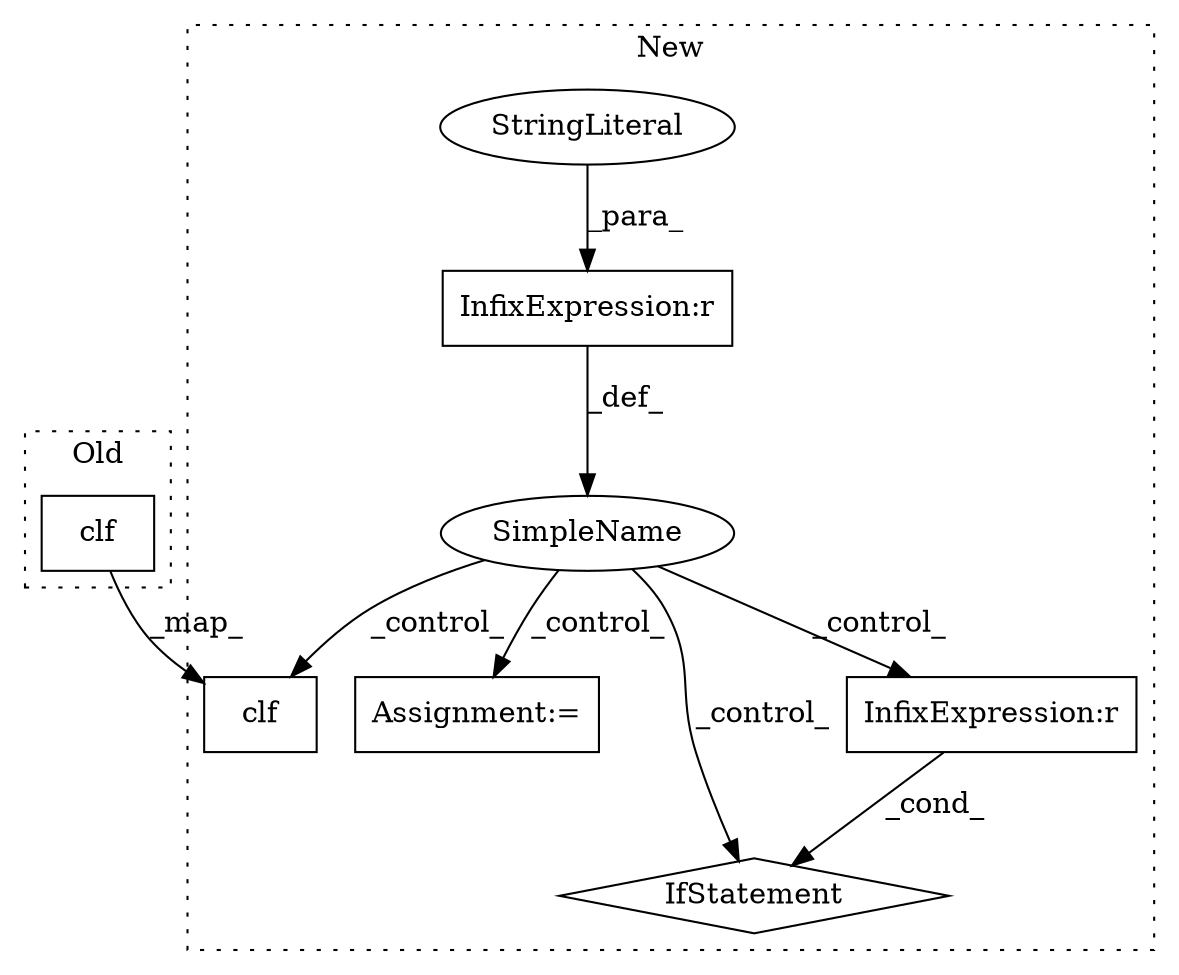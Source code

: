 digraph G {
subgraph cluster0 {
1 [label="clf" a="32" s="4202" l="5" shape="box"];
label = "Old";
style="dotted";
}
subgraph cluster1 {
2 [label="clf" a="32" s="4194" l="5" shape="box"];
3 [label="SimpleName" a="42" s="" l="" shape="ellipse"];
4 [label="Assignment:=" a="7" s="4110" l="1" shape="box"];
5 [label="IfStatement" a="25" s="4221,4240" l="4,2" shape="diamond"];
6 [label="InfixExpression:r" a="27" s="4230" l="4" shape="box"];
7 [label="InfixExpression:r" a="27" s="3460" l="4" shape="box"];
8 [label="StringLiteral" a="45" s="3464" l="7" shape="ellipse"];
label = "New";
style="dotted";
}
1 -> 2 [label="_map_"];
3 -> 6 [label="_control_"];
3 -> 4 [label="_control_"];
3 -> 5 [label="_control_"];
3 -> 2 [label="_control_"];
6 -> 5 [label="_cond_"];
7 -> 3 [label="_def_"];
8 -> 7 [label="_para_"];
}